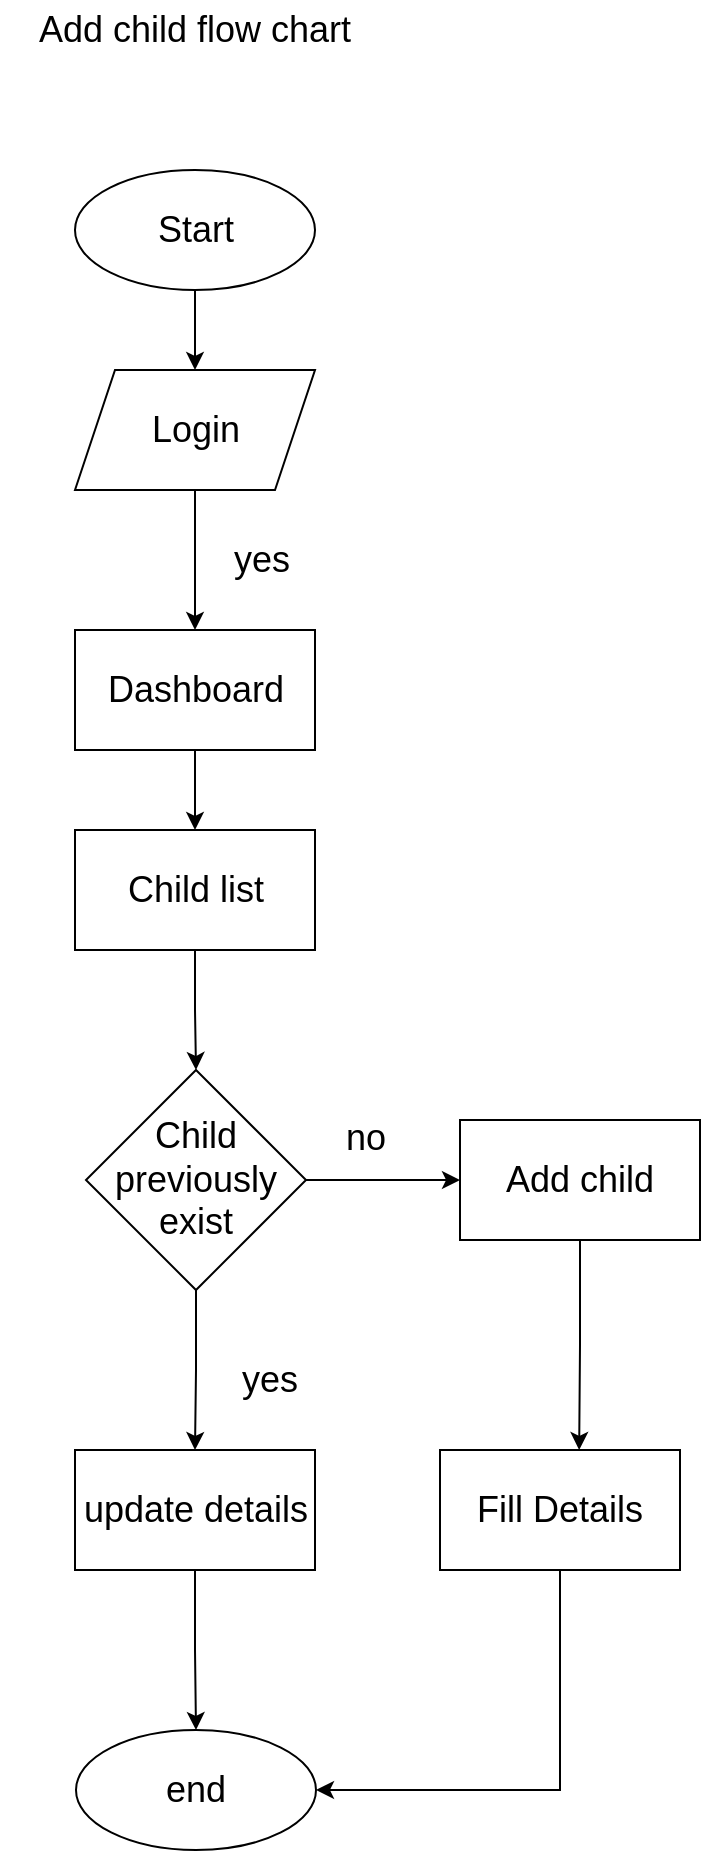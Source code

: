 <mxfile version="20.0.4" type="device"><diagram id="T1i1b0PPYOSCUnixpwEA" name="Page-1"><mxGraphModel dx="2170" dy="1125" grid="1" gridSize="10" guides="1" tooltips="1" connect="1" arrows="1" fold="1" page="1" pageScale="1" pageWidth="850" pageHeight="1100" math="0" shadow="0"><root><mxCell id="0"/><mxCell id="1" parent="0"/><mxCell id="oW2s9CQEpXWBnF9ArP9T-1" value="&lt;font style=&quot;font-size: 18px;&quot;&gt;Add child flow chart&lt;/font&gt;" style="text;html=1;strokeColor=none;fillColor=none;align=center;verticalAlign=middle;whiteSpace=wrap;rounded=0;" vertex="1" parent="1"><mxGeometry x="260" y="55" width="195" height="30" as="geometry"/></mxCell><mxCell id="oW2s9CQEpXWBnF9ArP9T-4" value="" style="edgeStyle=orthogonalEdgeStyle;rounded=0;orthogonalLoop=1;jettySize=auto;html=1;fontSize=18;" edge="1" parent="1" source="oW2s9CQEpXWBnF9ArP9T-2" target="oW2s9CQEpXWBnF9ArP9T-3"><mxGeometry relative="1" as="geometry"/></mxCell><mxCell id="oW2s9CQEpXWBnF9ArP9T-2" value="Start" style="ellipse;whiteSpace=wrap;html=1;fontSize=18;" vertex="1" parent="1"><mxGeometry x="297.5" y="140" width="120" height="60" as="geometry"/></mxCell><mxCell id="oW2s9CQEpXWBnF9ArP9T-6" value="" style="edgeStyle=orthogonalEdgeStyle;rounded=0;orthogonalLoop=1;jettySize=auto;html=1;fontSize=18;" edge="1" parent="1" source="oW2s9CQEpXWBnF9ArP9T-3" target="oW2s9CQEpXWBnF9ArP9T-5"><mxGeometry relative="1" as="geometry"/></mxCell><mxCell id="oW2s9CQEpXWBnF9ArP9T-3" value="Login" style="shape=parallelogram;perimeter=parallelogramPerimeter;whiteSpace=wrap;html=1;fixedSize=1;fontSize=18;" vertex="1" parent="1"><mxGeometry x="297.5" y="240" width="120" height="60" as="geometry"/></mxCell><mxCell id="oW2s9CQEpXWBnF9ArP9T-9" value="" style="edgeStyle=orthogonalEdgeStyle;rounded=0;orthogonalLoop=1;jettySize=auto;html=1;fontSize=18;" edge="1" parent="1" source="oW2s9CQEpXWBnF9ArP9T-5" target="oW2s9CQEpXWBnF9ArP9T-8"><mxGeometry relative="1" as="geometry"/></mxCell><mxCell id="oW2s9CQEpXWBnF9ArP9T-5" value="Dashboard" style="rounded=0;whiteSpace=wrap;html=1;fontSize=18;" vertex="1" parent="1"><mxGeometry x="297.5" y="370" width="120" height="60" as="geometry"/></mxCell><mxCell id="oW2s9CQEpXWBnF9ArP9T-7" value="yes" style="text;html=1;strokeColor=none;fillColor=none;align=center;verticalAlign=middle;whiteSpace=wrap;rounded=0;fontSize=18;" vertex="1" parent="1"><mxGeometry x="361" y="320" width="60" height="30" as="geometry"/></mxCell><mxCell id="oW2s9CQEpXWBnF9ArP9T-21" style="edgeStyle=orthogonalEdgeStyle;rounded=0;orthogonalLoop=1;jettySize=auto;html=1;exitX=0.5;exitY=1;exitDx=0;exitDy=0;entryX=0.5;entryY=0;entryDx=0;entryDy=0;fontSize=18;" edge="1" parent="1" source="oW2s9CQEpXWBnF9ArP9T-8" target="oW2s9CQEpXWBnF9ArP9T-15"><mxGeometry relative="1" as="geometry"/></mxCell><mxCell id="oW2s9CQEpXWBnF9ArP9T-8" value="Child list" style="rounded=0;whiteSpace=wrap;html=1;fontSize=18;" vertex="1" parent="1"><mxGeometry x="297.5" y="470" width="120" height="60" as="geometry"/></mxCell><mxCell id="oW2s9CQEpXWBnF9ArP9T-26" style="edgeStyle=orthogonalEdgeStyle;rounded=0;orthogonalLoop=1;jettySize=auto;html=1;exitX=0.5;exitY=1;exitDx=0;exitDy=0;fontSize=18;" edge="1" parent="1" source="oW2s9CQEpXWBnF9ArP9T-10"><mxGeometry relative="1" as="geometry"><mxPoint x="549.588" y="780.0" as="targetPoint"/></mxGeometry></mxCell><mxCell id="oW2s9CQEpXWBnF9ArP9T-10" value="Add child" style="rounded=0;whiteSpace=wrap;html=1;fontSize=18;" vertex="1" parent="1"><mxGeometry x="490" y="615" width="120" height="60" as="geometry"/></mxCell><mxCell id="oW2s9CQEpXWBnF9ArP9T-18" value="" style="edgeStyle=orthogonalEdgeStyle;rounded=0;orthogonalLoop=1;jettySize=auto;html=1;fontSize=18;" edge="1" parent="1" source="oW2s9CQEpXWBnF9ArP9T-15" target="oW2s9CQEpXWBnF9ArP9T-17"><mxGeometry relative="1" as="geometry"/></mxCell><mxCell id="oW2s9CQEpXWBnF9ArP9T-22" style="edgeStyle=orthogonalEdgeStyle;rounded=0;orthogonalLoop=1;jettySize=auto;html=1;exitX=1;exitY=0.5;exitDx=0;exitDy=0;fontSize=18;" edge="1" parent="1" source="oW2s9CQEpXWBnF9ArP9T-15" target="oW2s9CQEpXWBnF9ArP9T-10"><mxGeometry relative="1" as="geometry"/></mxCell><mxCell id="oW2s9CQEpXWBnF9ArP9T-15" value="Child previously exist" style="rhombus;whiteSpace=wrap;html=1;fontSize=18;" vertex="1" parent="1"><mxGeometry x="303" y="590" width="110" height="110" as="geometry"/></mxCell><mxCell id="oW2s9CQEpXWBnF9ArP9T-25" style="edgeStyle=orthogonalEdgeStyle;rounded=0;orthogonalLoop=1;jettySize=auto;html=1;exitX=0.5;exitY=1;exitDx=0;exitDy=0;entryX=0.5;entryY=0;entryDx=0;entryDy=0;fontSize=18;" edge="1" parent="1" source="oW2s9CQEpXWBnF9ArP9T-17" target="oW2s9CQEpXWBnF9ArP9T-24"><mxGeometry relative="1" as="geometry"/></mxCell><mxCell id="oW2s9CQEpXWBnF9ArP9T-17" value="update details" style="whiteSpace=wrap;html=1;fontSize=18;" vertex="1" parent="1"><mxGeometry x="297.5" y="780" width="120" height="60" as="geometry"/></mxCell><mxCell id="oW2s9CQEpXWBnF9ArP9T-19" value="yes" style="text;html=1;strokeColor=none;fillColor=none;align=center;verticalAlign=middle;whiteSpace=wrap;rounded=0;fontSize=18;" vertex="1" parent="1"><mxGeometry x="365" y="730" width="60" height="30" as="geometry"/></mxCell><mxCell id="oW2s9CQEpXWBnF9ArP9T-23" value="no" style="text;html=1;strokeColor=none;fillColor=none;align=center;verticalAlign=middle;whiteSpace=wrap;rounded=0;fontSize=18;" vertex="1" parent="1"><mxGeometry x="413" y="609" width="60" height="30" as="geometry"/></mxCell><mxCell id="oW2s9CQEpXWBnF9ArP9T-24" value="end" style="ellipse;whiteSpace=wrap;html=1;fontSize=18;" vertex="1" parent="1"><mxGeometry x="298" y="920" width="120" height="60" as="geometry"/></mxCell><mxCell id="oW2s9CQEpXWBnF9ArP9T-28" style="edgeStyle=orthogonalEdgeStyle;rounded=0;orthogonalLoop=1;jettySize=auto;html=1;exitX=0.5;exitY=1;exitDx=0;exitDy=0;entryX=1;entryY=0.5;entryDx=0;entryDy=0;fontSize=18;" edge="1" parent="1" source="oW2s9CQEpXWBnF9ArP9T-27" target="oW2s9CQEpXWBnF9ArP9T-24"><mxGeometry relative="1" as="geometry"/></mxCell><mxCell id="oW2s9CQEpXWBnF9ArP9T-27" value="Fill Details" style="rounded=0;whiteSpace=wrap;html=1;fontSize=18;" vertex="1" parent="1"><mxGeometry x="480" y="780" width="120" height="60" as="geometry"/></mxCell></root></mxGraphModel></diagram></mxfile>